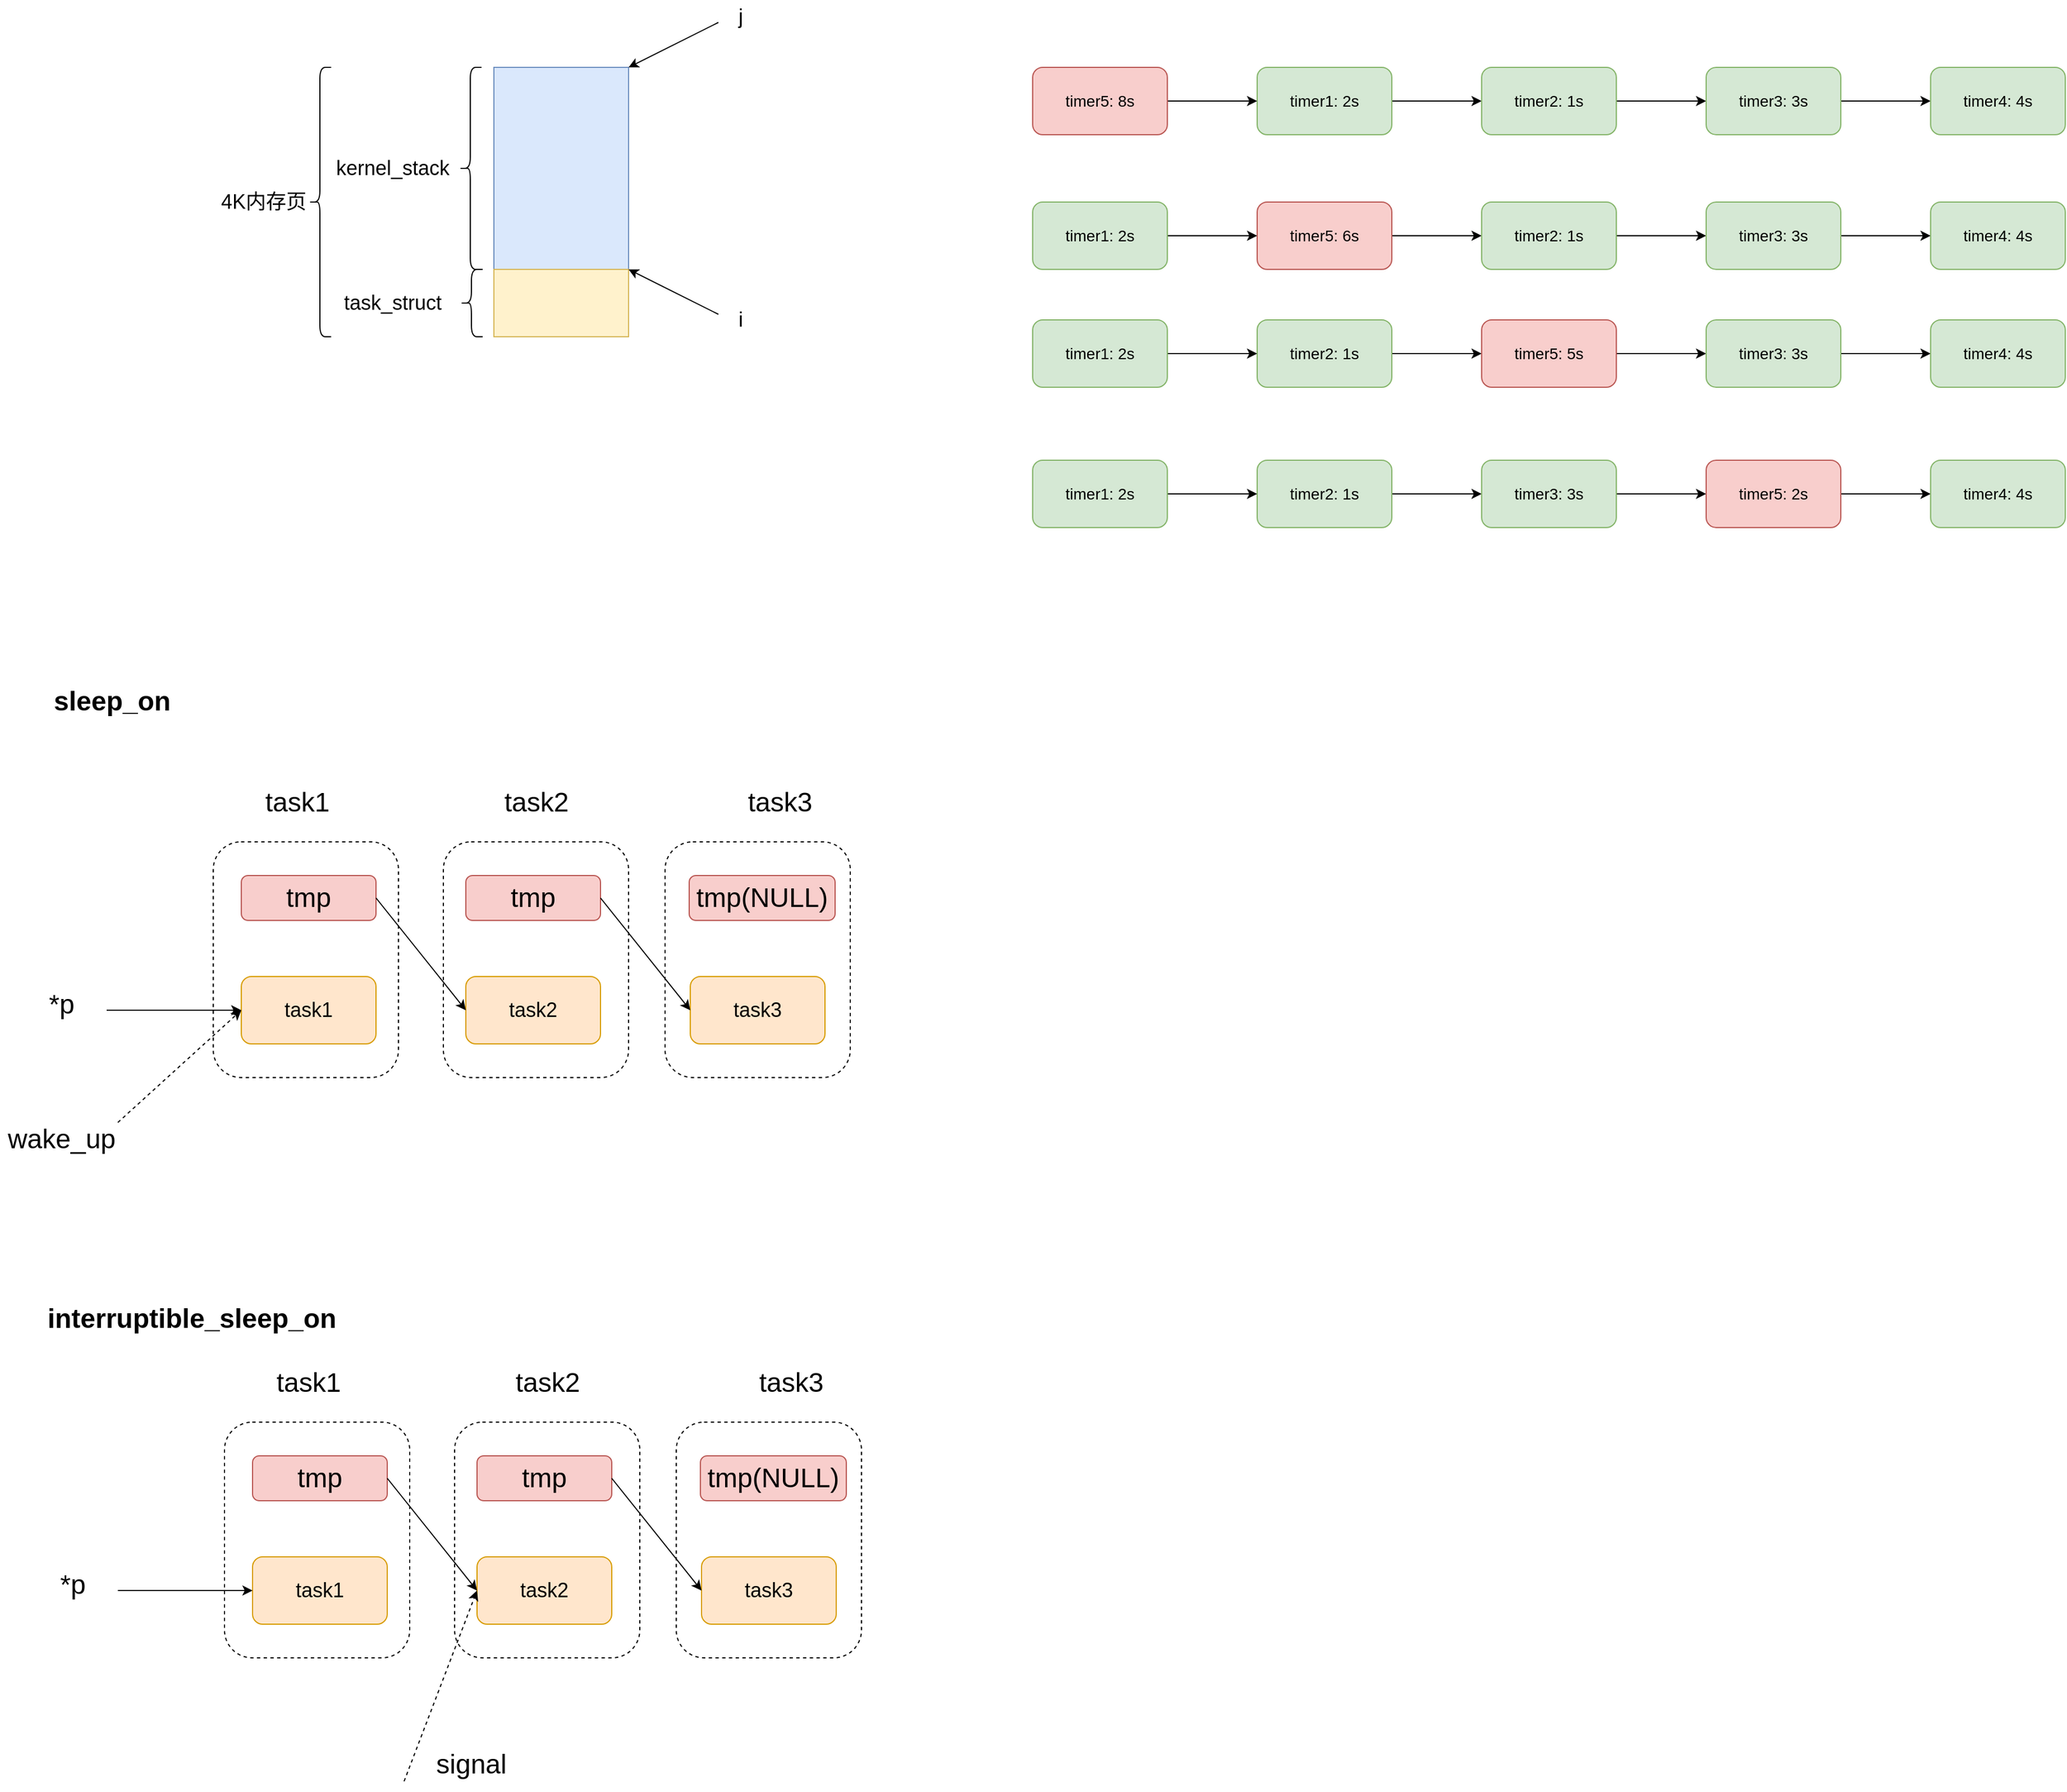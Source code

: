 <mxfile version="20.8.16" type="device"><diagram name="第 1 页" id="P_vDdWh54V5KP6KKxT9e"><mxGraphModel dx="2812" dy="1298" grid="1" gridSize="10" guides="1" tooltips="1" connect="1" arrows="1" fold="1" page="1" pageScale="1" pageWidth="827" pageHeight="1169" math="0" shadow="0"><root><mxCell id="0"/><mxCell id="1" parent="0"/><mxCell id="tsZPCWPmZ__3IeMFAeeo-15" value="" style="rounded=1;whiteSpace=wrap;html=1;fontSize=24;dashed=1;" vertex="1" parent="1"><mxGeometry x="392.5" y="850" width="165" height="210" as="geometry"/></mxCell><mxCell id="tsZPCWPmZ__3IeMFAeeo-14" value="" style="rounded=1;whiteSpace=wrap;html=1;fontSize=24;dashed=1;" vertex="1" parent="1"><mxGeometry x="195" y="850" width="165" height="210" as="geometry"/></mxCell><mxCell id="tsZPCWPmZ__3IeMFAeeo-13" value="" style="rounded=1;whiteSpace=wrap;html=1;fontSize=24;dashed=1;" vertex="1" parent="1"><mxGeometry x="-10" y="850" width="165" height="210" as="geometry"/></mxCell><mxCell id="NzWkojkTz-ZVzkL_fruN-2" value="" style="rounded=0;whiteSpace=wrap;html=1;fillColor=#dae8fc;strokeColor=#6c8ebf;" parent="1" vertex="1"><mxGeometry x="240" y="160" width="120" height="180" as="geometry"/></mxCell><mxCell id="NzWkojkTz-ZVzkL_fruN-3" value="" style="rounded=0;whiteSpace=wrap;html=1;fillColor=#fff2cc;strokeColor=#d6b656;" parent="1" vertex="1"><mxGeometry x="240" y="340" width="120" height="60" as="geometry"/></mxCell><mxCell id="NzWkojkTz-ZVzkL_fruN-4" value="" style="shape=curlyBracket;whiteSpace=wrap;html=1;rounded=1;labelPosition=left;verticalLabelPosition=middle;align=right;verticalAlign=middle;" parent="1" vertex="1"><mxGeometry x="75" y="160" width="20" height="240" as="geometry"/></mxCell><mxCell id="NzWkojkTz-ZVzkL_fruN-5" value="&lt;font style=&quot;font-size: 18px;&quot;&gt;4K内存页&lt;/font&gt;" style="text;strokeColor=none;align=center;fillColor=none;html=1;verticalAlign=middle;whiteSpace=wrap;rounded=0;" parent="1" vertex="1"><mxGeometry x="-5" y="265" width="80" height="30" as="geometry"/></mxCell><mxCell id="NzWkojkTz-ZVzkL_fruN-6" value="" style="shape=curlyBracket;whiteSpace=wrap;html=1;rounded=1;labelPosition=left;verticalLabelPosition=middle;align=right;verticalAlign=middle;fontSize=18;" parent="1" vertex="1"><mxGeometry x="210" y="340" width="20" height="60" as="geometry"/></mxCell><mxCell id="NzWkojkTz-ZVzkL_fruN-7" value="&lt;font style=&quot;font-size: 18px;&quot;&gt;task_struct&lt;/font&gt;" style="text;strokeColor=none;align=center;fillColor=none;html=1;verticalAlign=middle;whiteSpace=wrap;rounded=0;" parent="1" vertex="1"><mxGeometry x="110" y="355" width="80" height="30" as="geometry"/></mxCell><mxCell id="NzWkojkTz-ZVzkL_fruN-8" value="&lt;font style=&quot;font-size: 18px;&quot;&gt;kernel_stack&lt;/font&gt;" style="text;strokeColor=none;align=center;fillColor=none;html=1;verticalAlign=middle;whiteSpace=wrap;rounded=0;" parent="1" vertex="1"><mxGeometry x="110" y="235" width="80" height="30" as="geometry"/></mxCell><mxCell id="NzWkojkTz-ZVzkL_fruN-9" value="" style="shape=curlyBracket;whiteSpace=wrap;html=1;rounded=1;labelPosition=left;verticalLabelPosition=middle;align=right;verticalAlign=middle;fontSize=18;" parent="1" vertex="1"><mxGeometry x="209" y="160" width="20" height="180" as="geometry"/></mxCell><mxCell id="NzWkojkTz-ZVzkL_fruN-12" value="" style="endArrow=classic;html=1;rounded=0;fontSize=18;entryX=1;entryY=0;entryDx=0;entryDy=0;" parent="1" target="NzWkojkTz-ZVzkL_fruN-2" edge="1"><mxGeometry width="50" height="50" relative="1" as="geometry"><mxPoint x="440" y="120" as="sourcePoint"/><mxPoint x="550" y="120" as="targetPoint"/></mxGeometry></mxCell><mxCell id="NzWkojkTz-ZVzkL_fruN-13" value="j" style="text;strokeColor=none;align=center;fillColor=none;html=1;verticalAlign=middle;whiteSpace=wrap;rounded=0;fontSize=18;" parent="1" vertex="1"><mxGeometry x="430" y="100" width="60" height="30" as="geometry"/></mxCell><mxCell id="NzWkojkTz-ZVzkL_fruN-14" value="" style="endArrow=classic;html=1;rounded=0;fontSize=18;entryX=1;entryY=0;entryDx=0;entryDy=0;" parent="1" edge="1"><mxGeometry width="50" height="50" relative="1" as="geometry"><mxPoint x="440" y="380" as="sourcePoint"/><mxPoint x="360" y="340" as="targetPoint"/></mxGeometry></mxCell><mxCell id="NzWkojkTz-ZVzkL_fruN-15" value="i" style="text;strokeColor=none;align=center;fillColor=none;html=1;verticalAlign=middle;whiteSpace=wrap;rounded=0;fontSize=18;" parent="1" vertex="1"><mxGeometry x="430" y="370" width="60" height="30" as="geometry"/></mxCell><mxCell id="wGNv6V_R4v9UapBMaG6Q-4" style="edgeStyle=orthogonalEdgeStyle;rounded=0;orthogonalLoop=1;jettySize=auto;html=1;exitX=1;exitY=0.5;exitDx=0;exitDy=0;entryX=0;entryY=0.5;entryDx=0;entryDy=0;fontSize=14;" parent="1" source="wGNv6V_R4v9UapBMaG6Q-2" target="wGNv6V_R4v9UapBMaG6Q-3" edge="1"><mxGeometry relative="1" as="geometry"/></mxCell><mxCell id="wGNv6V_R4v9UapBMaG6Q-2" value="&lt;font style=&quot;font-size: 14px;&quot;&gt;timer1: 2s&lt;/font&gt;" style="rounded=1;whiteSpace=wrap;html=1;fillColor=#d5e8d4;strokeColor=#82b366;" parent="1" vertex="1"><mxGeometry x="920" y="160" width="120" height="60" as="geometry"/></mxCell><mxCell id="wGNv6V_R4v9UapBMaG6Q-8" style="edgeStyle=orthogonalEdgeStyle;rounded=0;orthogonalLoop=1;jettySize=auto;html=1;exitX=1;exitY=0.5;exitDx=0;exitDy=0;entryX=0;entryY=0.5;entryDx=0;entryDy=0;fontSize=14;" parent="1" source="wGNv6V_R4v9UapBMaG6Q-3" target="wGNv6V_R4v9UapBMaG6Q-6" edge="1"><mxGeometry relative="1" as="geometry"/></mxCell><mxCell id="wGNv6V_R4v9UapBMaG6Q-3" value="&lt;font style=&quot;font-size: 14px;&quot;&gt;timer2: 1s&lt;/font&gt;" style="rounded=1;whiteSpace=wrap;html=1;fillColor=#d5e8d4;strokeColor=#82b366;" parent="1" vertex="1"><mxGeometry x="1120" y="160" width="120" height="60" as="geometry"/></mxCell><mxCell id="wGNv6V_R4v9UapBMaG6Q-5" style="edgeStyle=orthogonalEdgeStyle;rounded=0;orthogonalLoop=1;jettySize=auto;html=1;exitX=1;exitY=0.5;exitDx=0;exitDy=0;entryX=0;entryY=0.5;entryDx=0;entryDy=0;fontSize=14;" parent="1" source="wGNv6V_R4v9UapBMaG6Q-6" target="wGNv6V_R4v9UapBMaG6Q-7" edge="1"><mxGeometry relative="1" as="geometry"/></mxCell><mxCell id="wGNv6V_R4v9UapBMaG6Q-6" value="&lt;font style=&quot;font-size: 14px;&quot;&gt;timer3: 3s&lt;/font&gt;" style="rounded=1;whiteSpace=wrap;html=1;fillColor=#d5e8d4;strokeColor=#82b366;" parent="1" vertex="1"><mxGeometry x="1320" y="160" width="120" height="60" as="geometry"/></mxCell><mxCell id="wGNv6V_R4v9UapBMaG6Q-7" value="&lt;font style=&quot;font-size: 14px;&quot;&gt;timer4: 4s&lt;/font&gt;" style="rounded=1;whiteSpace=wrap;html=1;fillColor=#d5e8d4;strokeColor=#82b366;" parent="1" vertex="1"><mxGeometry x="1520" y="160" width="120" height="60" as="geometry"/></mxCell><mxCell id="wGNv6V_R4v9UapBMaG6Q-10" style="edgeStyle=orthogonalEdgeStyle;rounded=0;orthogonalLoop=1;jettySize=auto;html=1;exitX=1;exitY=0.5;exitDx=0;exitDy=0;entryX=0;entryY=0.5;entryDx=0;entryDy=0;fontSize=14;" parent="1" source="wGNv6V_R4v9UapBMaG6Q-9" target="wGNv6V_R4v9UapBMaG6Q-2" edge="1"><mxGeometry relative="1" as="geometry"/></mxCell><mxCell id="wGNv6V_R4v9UapBMaG6Q-9" value="&lt;font style=&quot;font-size: 14px;&quot;&gt;timer5: 8s&lt;/font&gt;" style="rounded=1;whiteSpace=wrap;html=1;fillColor=#f8cecc;strokeColor=#b85450;" parent="1" vertex="1"><mxGeometry x="720" y="160" width="120" height="60" as="geometry"/></mxCell><mxCell id="wGNv6V_R4v9UapBMaG6Q-20" style="edgeStyle=orthogonalEdgeStyle;rounded=0;orthogonalLoop=1;jettySize=auto;html=1;exitX=1;exitY=0.5;exitDx=0;exitDy=0;entryX=0;entryY=0.5;entryDx=0;entryDy=0;fontSize=14;" parent="1" source="wGNv6V_R4v9UapBMaG6Q-21" target="wGNv6V_R4v9UapBMaG6Q-23" edge="1"><mxGeometry relative="1" as="geometry"/></mxCell><mxCell id="wGNv6V_R4v9UapBMaG6Q-21" value="&lt;font style=&quot;font-size: 14px;&quot;&gt;timer5: 6s&lt;/font&gt;" style="rounded=1;whiteSpace=wrap;html=1;fillColor=#f8cecc;strokeColor=#b85450;" parent="1" vertex="1"><mxGeometry x="920" y="280" width="120" height="60" as="geometry"/></mxCell><mxCell id="wGNv6V_R4v9UapBMaG6Q-22" style="edgeStyle=orthogonalEdgeStyle;rounded=0;orthogonalLoop=1;jettySize=auto;html=1;exitX=1;exitY=0.5;exitDx=0;exitDy=0;entryX=0;entryY=0.5;entryDx=0;entryDy=0;fontSize=14;" parent="1" source="wGNv6V_R4v9UapBMaG6Q-23" target="wGNv6V_R4v9UapBMaG6Q-25" edge="1"><mxGeometry relative="1" as="geometry"/></mxCell><mxCell id="wGNv6V_R4v9UapBMaG6Q-23" value="&lt;font style=&quot;font-size: 14px;&quot;&gt;timer2: 1s&lt;/font&gt;" style="rounded=1;whiteSpace=wrap;html=1;fillColor=#d5e8d4;strokeColor=#82b366;" parent="1" vertex="1"><mxGeometry x="1120" y="280" width="120" height="60" as="geometry"/></mxCell><mxCell id="wGNv6V_R4v9UapBMaG6Q-24" style="edgeStyle=orthogonalEdgeStyle;rounded=0;orthogonalLoop=1;jettySize=auto;html=1;exitX=1;exitY=0.5;exitDx=0;exitDy=0;entryX=0;entryY=0.5;entryDx=0;entryDy=0;fontSize=14;" parent="1" source="wGNv6V_R4v9UapBMaG6Q-25" target="wGNv6V_R4v9UapBMaG6Q-26" edge="1"><mxGeometry relative="1" as="geometry"/></mxCell><mxCell id="wGNv6V_R4v9UapBMaG6Q-25" value="&lt;font style=&quot;font-size: 14px;&quot;&gt;timer3: 3s&lt;/font&gt;" style="rounded=1;whiteSpace=wrap;html=1;fillColor=#d5e8d4;strokeColor=#82b366;" parent="1" vertex="1"><mxGeometry x="1320" y="280" width="120" height="60" as="geometry"/></mxCell><mxCell id="wGNv6V_R4v9UapBMaG6Q-26" value="&lt;font style=&quot;font-size: 14px;&quot;&gt;timer4: 4s&lt;/font&gt;" style="rounded=1;whiteSpace=wrap;html=1;fillColor=#d5e8d4;strokeColor=#82b366;" parent="1" vertex="1"><mxGeometry x="1520" y="280" width="120" height="60" as="geometry"/></mxCell><mxCell id="wGNv6V_R4v9UapBMaG6Q-27" style="edgeStyle=orthogonalEdgeStyle;rounded=0;orthogonalLoop=1;jettySize=auto;html=1;exitX=1;exitY=0.5;exitDx=0;exitDy=0;entryX=0;entryY=0.5;entryDx=0;entryDy=0;fontSize=14;" parent="1" source="wGNv6V_R4v9UapBMaG6Q-28" target="wGNv6V_R4v9UapBMaG6Q-21" edge="1"><mxGeometry relative="1" as="geometry"/></mxCell><mxCell id="wGNv6V_R4v9UapBMaG6Q-28" value="&lt;font style=&quot;font-size: 14px;&quot;&gt;timer1: 2s&lt;/font&gt;" style="rounded=1;whiteSpace=wrap;html=1;fillColor=#d5e8d4;strokeColor=#82b366;" parent="1" vertex="1"><mxGeometry x="720" y="280" width="120" height="60" as="geometry"/></mxCell><mxCell id="wGNv6V_R4v9UapBMaG6Q-29" style="edgeStyle=orthogonalEdgeStyle;rounded=0;orthogonalLoop=1;jettySize=auto;html=1;exitX=1;exitY=0.5;exitDx=0;exitDy=0;entryX=0;entryY=0.5;entryDx=0;entryDy=0;fontSize=14;" parent="1" source="wGNv6V_R4v9UapBMaG6Q-30" target="wGNv6V_R4v9UapBMaG6Q-32" edge="1"><mxGeometry relative="1" as="geometry"/></mxCell><mxCell id="wGNv6V_R4v9UapBMaG6Q-30" value="&lt;font style=&quot;font-size: 14px;&quot;&gt;timer2: 1s&lt;/font&gt;" style="rounded=1;whiteSpace=wrap;html=1;fillColor=#d5e8d4;strokeColor=#82b366;" parent="1" vertex="1"><mxGeometry x="920" y="385" width="120" height="60" as="geometry"/></mxCell><mxCell id="wGNv6V_R4v9UapBMaG6Q-31" style="edgeStyle=orthogonalEdgeStyle;rounded=0;orthogonalLoop=1;jettySize=auto;html=1;exitX=1;exitY=0.5;exitDx=0;exitDy=0;entryX=0;entryY=0.5;entryDx=0;entryDy=0;fontSize=14;" parent="1" source="wGNv6V_R4v9UapBMaG6Q-32" target="wGNv6V_R4v9UapBMaG6Q-34" edge="1"><mxGeometry relative="1" as="geometry"/></mxCell><mxCell id="wGNv6V_R4v9UapBMaG6Q-32" value="&lt;font style=&quot;font-size: 14px;&quot;&gt;timer5: 5s&lt;/font&gt;" style="rounded=1;whiteSpace=wrap;html=1;fillColor=#f8cecc;strokeColor=#b85450;" parent="1" vertex="1"><mxGeometry x="1120" y="385" width="120" height="60" as="geometry"/></mxCell><mxCell id="wGNv6V_R4v9UapBMaG6Q-33" style="edgeStyle=orthogonalEdgeStyle;rounded=0;orthogonalLoop=1;jettySize=auto;html=1;exitX=1;exitY=0.5;exitDx=0;exitDy=0;entryX=0;entryY=0.5;entryDx=0;entryDy=0;fontSize=14;" parent="1" source="wGNv6V_R4v9UapBMaG6Q-34" target="wGNv6V_R4v9UapBMaG6Q-35" edge="1"><mxGeometry relative="1" as="geometry"/></mxCell><mxCell id="wGNv6V_R4v9UapBMaG6Q-34" value="&lt;font style=&quot;font-size: 14px;&quot;&gt;timer3: 3s&lt;/font&gt;" style="rounded=1;whiteSpace=wrap;html=1;fillColor=#d5e8d4;strokeColor=#82b366;" parent="1" vertex="1"><mxGeometry x="1320" y="385" width="120" height="60" as="geometry"/></mxCell><mxCell id="wGNv6V_R4v9UapBMaG6Q-35" value="&lt;font style=&quot;font-size: 14px;&quot;&gt;timer4: 4s&lt;/font&gt;" style="rounded=1;whiteSpace=wrap;html=1;fillColor=#d5e8d4;strokeColor=#82b366;" parent="1" vertex="1"><mxGeometry x="1520" y="385" width="120" height="60" as="geometry"/></mxCell><mxCell id="wGNv6V_R4v9UapBMaG6Q-36" style="edgeStyle=orthogonalEdgeStyle;rounded=0;orthogonalLoop=1;jettySize=auto;html=1;exitX=1;exitY=0.5;exitDx=0;exitDy=0;entryX=0;entryY=0.5;entryDx=0;entryDy=0;fontSize=14;" parent="1" source="wGNv6V_R4v9UapBMaG6Q-37" target="wGNv6V_R4v9UapBMaG6Q-30" edge="1"><mxGeometry relative="1" as="geometry"/></mxCell><mxCell id="wGNv6V_R4v9UapBMaG6Q-37" value="&lt;font style=&quot;font-size: 14px;&quot;&gt;timer1: 2s&lt;/font&gt;" style="rounded=1;whiteSpace=wrap;html=1;fillColor=#d5e8d4;strokeColor=#82b366;" parent="1" vertex="1"><mxGeometry x="720" y="385" width="120" height="60" as="geometry"/></mxCell><mxCell id="wGNv6V_R4v9UapBMaG6Q-38" style="edgeStyle=orthogonalEdgeStyle;rounded=0;orthogonalLoop=1;jettySize=auto;html=1;exitX=1;exitY=0.5;exitDx=0;exitDy=0;entryX=0;entryY=0.5;entryDx=0;entryDy=0;fontSize=14;" parent="1" source="wGNv6V_R4v9UapBMaG6Q-39" target="wGNv6V_R4v9UapBMaG6Q-41" edge="1"><mxGeometry relative="1" as="geometry"/></mxCell><mxCell id="wGNv6V_R4v9UapBMaG6Q-39" value="&lt;font style=&quot;font-size: 14px;&quot;&gt;timer2: 1s&lt;/font&gt;" style="rounded=1;whiteSpace=wrap;html=1;fillColor=#d5e8d4;strokeColor=#82b366;" parent="1" vertex="1"><mxGeometry x="920" y="510" width="120" height="60" as="geometry"/></mxCell><mxCell id="wGNv6V_R4v9UapBMaG6Q-40" style="edgeStyle=orthogonalEdgeStyle;rounded=0;orthogonalLoop=1;jettySize=auto;html=1;exitX=1;exitY=0.5;exitDx=0;exitDy=0;entryX=0;entryY=0.5;entryDx=0;entryDy=0;fontSize=14;" parent="1" source="wGNv6V_R4v9UapBMaG6Q-41" target="wGNv6V_R4v9UapBMaG6Q-43" edge="1"><mxGeometry relative="1" as="geometry"/></mxCell><mxCell id="wGNv6V_R4v9UapBMaG6Q-41" value="&lt;font style=&quot;font-size: 14px;&quot;&gt;timer3: 3s&lt;/font&gt;" style="rounded=1;whiteSpace=wrap;html=1;fillColor=#d5e8d4;strokeColor=#82b366;" parent="1" vertex="1"><mxGeometry x="1120" y="510" width="120" height="60" as="geometry"/></mxCell><mxCell id="wGNv6V_R4v9UapBMaG6Q-42" style="edgeStyle=orthogonalEdgeStyle;rounded=0;orthogonalLoop=1;jettySize=auto;html=1;exitX=1;exitY=0.5;exitDx=0;exitDy=0;entryX=0;entryY=0.5;entryDx=0;entryDy=0;fontSize=14;" parent="1" source="wGNv6V_R4v9UapBMaG6Q-43" target="wGNv6V_R4v9UapBMaG6Q-44" edge="1"><mxGeometry relative="1" as="geometry"/></mxCell><mxCell id="wGNv6V_R4v9UapBMaG6Q-43" value="&lt;font style=&quot;font-size: 14px;&quot;&gt;timer5: 2s&lt;/font&gt;" style="rounded=1;whiteSpace=wrap;html=1;fillColor=#f8cecc;strokeColor=#b85450;" parent="1" vertex="1"><mxGeometry x="1320" y="510" width="120" height="60" as="geometry"/></mxCell><mxCell id="wGNv6V_R4v9UapBMaG6Q-44" value="&lt;font style=&quot;font-size: 14px;&quot;&gt;timer4: 4s&lt;/font&gt;" style="rounded=1;whiteSpace=wrap;html=1;fillColor=#d5e8d4;strokeColor=#82b366;" parent="1" vertex="1"><mxGeometry x="1520" y="510" width="120" height="60" as="geometry"/></mxCell><mxCell id="wGNv6V_R4v9UapBMaG6Q-45" style="edgeStyle=orthogonalEdgeStyle;rounded=0;orthogonalLoop=1;jettySize=auto;html=1;exitX=1;exitY=0.5;exitDx=0;exitDy=0;entryX=0;entryY=0.5;entryDx=0;entryDy=0;fontSize=14;" parent="1" source="wGNv6V_R4v9UapBMaG6Q-46" target="wGNv6V_R4v9UapBMaG6Q-39" edge="1"><mxGeometry relative="1" as="geometry"/></mxCell><mxCell id="wGNv6V_R4v9UapBMaG6Q-46" value="&lt;font style=&quot;font-size: 14px;&quot;&gt;timer1: 2s&lt;/font&gt;" style="rounded=1;whiteSpace=wrap;html=1;fillColor=#d5e8d4;strokeColor=#82b366;" parent="1" vertex="1"><mxGeometry x="720" y="510" width="120" height="60" as="geometry"/></mxCell><mxCell id="tsZPCWPmZ__3IeMFAeeo-1" value="&lt;font style=&quot;font-size: 18px;&quot;&gt;task1&lt;/font&gt;" style="rounded=1;whiteSpace=wrap;html=1;fillColor=#ffe6cc;strokeColor=#d79b00;" vertex="1" parent="1"><mxGeometry x="15" y="970" width="120" height="60" as="geometry"/></mxCell><mxCell id="tsZPCWPmZ__3IeMFAeeo-2" value="&lt;font style=&quot;font-size: 18px;&quot;&gt;task2&lt;/font&gt;" style="rounded=1;whiteSpace=wrap;html=1;fillColor=#ffe6cc;strokeColor=#d79b00;" vertex="1" parent="1"><mxGeometry x="215" y="970" width="120" height="60" as="geometry"/></mxCell><mxCell id="tsZPCWPmZ__3IeMFAeeo-3" value="&lt;font style=&quot;font-size: 18px;&quot;&gt;task3&lt;/font&gt;" style="rounded=1;whiteSpace=wrap;html=1;fillColor=#ffe6cc;strokeColor=#d79b00;" vertex="1" parent="1"><mxGeometry x="415" y="970" width="120" height="60" as="geometry"/></mxCell><mxCell id="tsZPCWPmZ__3IeMFAeeo-6" value="" style="endArrow=classic;html=1;rounded=0;fontSize=18;entryX=0;entryY=0.5;entryDx=0;entryDy=0;" edge="1" parent="1" target="tsZPCWPmZ__3IeMFAeeo-1"><mxGeometry width="50" height="50" relative="1" as="geometry"><mxPoint x="-105" y="1000" as="sourcePoint"/><mxPoint x="15" y="880" as="targetPoint"/></mxGeometry></mxCell><mxCell id="tsZPCWPmZ__3IeMFAeeo-7" value="&lt;font style=&quot;font-size: 24px;&quot;&gt;*p&lt;/font&gt;" style="text;strokeColor=none;align=center;fillColor=none;html=1;verticalAlign=middle;whiteSpace=wrap;rounded=0;fontSize=18;" vertex="1" parent="1"><mxGeometry x="-175" y="980" width="60" height="30" as="geometry"/></mxCell><mxCell id="tsZPCWPmZ__3IeMFAeeo-8" value="tmp" style="rounded=1;whiteSpace=wrap;html=1;fontSize=24;fillColor=#f8cecc;strokeColor=#b85450;" vertex="1" parent="1"><mxGeometry x="15" y="880" width="120" height="40" as="geometry"/></mxCell><mxCell id="tsZPCWPmZ__3IeMFAeeo-10" value="" style="endArrow=classic;html=1;rounded=0;fontSize=24;exitX=1;exitY=0.5;exitDx=0;exitDy=0;entryX=0;entryY=0.5;entryDx=0;entryDy=0;" edge="1" parent="1" source="tsZPCWPmZ__3IeMFAeeo-8" target="tsZPCWPmZ__3IeMFAeeo-2"><mxGeometry width="50" height="50" relative="1" as="geometry"><mxPoint x="205" y="930" as="sourcePoint"/><mxPoint x="255" y="880" as="targetPoint"/></mxGeometry></mxCell><mxCell id="tsZPCWPmZ__3IeMFAeeo-11" value="tmp" style="rounded=1;whiteSpace=wrap;html=1;fontSize=24;fillColor=#f8cecc;strokeColor=#b85450;" vertex="1" parent="1"><mxGeometry x="215" y="880" width="120" height="40" as="geometry"/></mxCell><mxCell id="tsZPCWPmZ__3IeMFAeeo-12" value="" style="endArrow=classic;html=1;rounded=0;fontSize=24;exitX=1;exitY=0.5;exitDx=0;exitDy=0;entryX=0;entryY=0.5;entryDx=0;entryDy=0;" edge="1" parent="1" source="tsZPCWPmZ__3IeMFAeeo-11" target="tsZPCWPmZ__3IeMFAeeo-3"><mxGeometry width="50" height="50" relative="1" as="geometry"><mxPoint x="389" y="900" as="sourcePoint"/><mxPoint x="469" y="1005" as="targetPoint"/></mxGeometry></mxCell><mxCell id="tsZPCWPmZ__3IeMFAeeo-16" value="tmp(NULL)" style="rounded=1;whiteSpace=wrap;html=1;fontSize=24;fillColor=#f8cecc;strokeColor=#b85450;" vertex="1" parent="1"><mxGeometry x="414" y="880" width="130" height="40" as="geometry"/></mxCell><mxCell id="tsZPCWPmZ__3IeMFAeeo-19" value="task1" style="text;strokeColor=none;align=center;fillColor=none;html=1;verticalAlign=middle;whiteSpace=wrap;rounded=0;fontSize=24;" vertex="1" parent="1"><mxGeometry x="35" y="800" width="60" height="30" as="geometry"/></mxCell><mxCell id="tsZPCWPmZ__3IeMFAeeo-20" value="task2" style="text;strokeColor=none;align=center;fillColor=none;html=1;verticalAlign=middle;whiteSpace=wrap;rounded=0;fontSize=24;" vertex="1" parent="1"><mxGeometry x="247.5" y="800" width="60" height="30" as="geometry"/></mxCell><mxCell id="tsZPCWPmZ__3IeMFAeeo-21" value="task3" style="text;strokeColor=none;align=center;fillColor=none;html=1;verticalAlign=middle;whiteSpace=wrap;rounded=0;fontSize=24;" vertex="1" parent="1"><mxGeometry x="465" y="800" width="60" height="30" as="geometry"/></mxCell><mxCell id="tsZPCWPmZ__3IeMFAeeo-22" value="" style="endArrow=classic;html=1;rounded=0;fontSize=24;entryX=0;entryY=0.5;entryDx=0;entryDy=0;dashed=1;" edge="1" parent="1" target="tsZPCWPmZ__3IeMFAeeo-1"><mxGeometry width="50" height="50" relative="1" as="geometry"><mxPoint x="-95" y="1100" as="sourcePoint"/><mxPoint x="-45" y="1050" as="targetPoint"/></mxGeometry></mxCell><mxCell id="tsZPCWPmZ__3IeMFAeeo-23" value="&lt;font style=&quot;font-size: 24px;&quot;&gt;wake_up&lt;/font&gt;" style="text;strokeColor=none;align=center;fillColor=none;html=1;verticalAlign=middle;whiteSpace=wrap;rounded=0;fontSize=18;" vertex="1" parent="1"><mxGeometry x="-200" y="1100" width="110" height="30" as="geometry"/></mxCell><mxCell id="tsZPCWPmZ__3IeMFAeeo-24" value="" style="rounded=1;whiteSpace=wrap;html=1;fontSize=24;dashed=1;" vertex="1" parent="1"><mxGeometry x="402.5" y="1367" width="165" height="210" as="geometry"/></mxCell><mxCell id="tsZPCWPmZ__3IeMFAeeo-25" value="" style="rounded=1;whiteSpace=wrap;html=1;fontSize=24;dashed=1;" vertex="1" parent="1"><mxGeometry x="205" y="1367" width="165" height="210" as="geometry"/></mxCell><mxCell id="tsZPCWPmZ__3IeMFAeeo-26" value="" style="rounded=1;whiteSpace=wrap;html=1;fontSize=24;dashed=1;" vertex="1" parent="1"><mxGeometry y="1367" width="165" height="210" as="geometry"/></mxCell><mxCell id="tsZPCWPmZ__3IeMFAeeo-27" value="&lt;font style=&quot;font-size: 18px;&quot;&gt;task1&lt;/font&gt;" style="rounded=1;whiteSpace=wrap;html=1;fillColor=#ffe6cc;strokeColor=#d79b00;" vertex="1" parent="1"><mxGeometry x="25" y="1487" width="120" height="60" as="geometry"/></mxCell><mxCell id="tsZPCWPmZ__3IeMFAeeo-28" value="&lt;font style=&quot;font-size: 18px;&quot;&gt;task2&lt;/font&gt;" style="rounded=1;whiteSpace=wrap;html=1;fillColor=#ffe6cc;strokeColor=#d79b00;" vertex="1" parent="1"><mxGeometry x="225" y="1487" width="120" height="60" as="geometry"/></mxCell><mxCell id="tsZPCWPmZ__3IeMFAeeo-29" value="&lt;font style=&quot;font-size: 18px;&quot;&gt;task3&lt;/font&gt;" style="rounded=1;whiteSpace=wrap;html=1;fillColor=#ffe6cc;strokeColor=#d79b00;" vertex="1" parent="1"><mxGeometry x="425" y="1487" width="120" height="60" as="geometry"/></mxCell><mxCell id="tsZPCWPmZ__3IeMFAeeo-30" value="" style="endArrow=classic;html=1;rounded=0;fontSize=18;entryX=0;entryY=0.5;entryDx=0;entryDy=0;" edge="1" parent="1" target="tsZPCWPmZ__3IeMFAeeo-27"><mxGeometry width="50" height="50" relative="1" as="geometry"><mxPoint x="-95" y="1517" as="sourcePoint"/><mxPoint x="25" y="1397" as="targetPoint"/></mxGeometry></mxCell><mxCell id="tsZPCWPmZ__3IeMFAeeo-31" value="&lt;font style=&quot;font-size: 24px;&quot;&gt;*p&lt;/font&gt;" style="text;strokeColor=none;align=center;fillColor=none;html=1;verticalAlign=middle;whiteSpace=wrap;rounded=0;fontSize=18;" vertex="1" parent="1"><mxGeometry x="-165" y="1497" width="60" height="30" as="geometry"/></mxCell><mxCell id="tsZPCWPmZ__3IeMFAeeo-32" value="tmp" style="rounded=1;whiteSpace=wrap;html=1;fontSize=24;fillColor=#f8cecc;strokeColor=#b85450;" vertex="1" parent="1"><mxGeometry x="25" y="1397" width="120" height="40" as="geometry"/></mxCell><mxCell id="tsZPCWPmZ__3IeMFAeeo-33" value="" style="endArrow=classic;html=1;rounded=0;fontSize=24;exitX=1;exitY=0.5;exitDx=0;exitDy=0;entryX=0;entryY=0.5;entryDx=0;entryDy=0;" edge="1" parent="1" source="tsZPCWPmZ__3IeMFAeeo-32" target="tsZPCWPmZ__3IeMFAeeo-28"><mxGeometry width="50" height="50" relative="1" as="geometry"><mxPoint x="215" y="1447" as="sourcePoint"/><mxPoint x="265" y="1397" as="targetPoint"/></mxGeometry></mxCell><mxCell id="tsZPCWPmZ__3IeMFAeeo-34" value="tmp" style="rounded=1;whiteSpace=wrap;html=1;fontSize=24;fillColor=#f8cecc;strokeColor=#b85450;" vertex="1" parent="1"><mxGeometry x="225" y="1397" width="120" height="40" as="geometry"/></mxCell><mxCell id="tsZPCWPmZ__3IeMFAeeo-35" value="" style="endArrow=classic;html=1;rounded=0;fontSize=24;exitX=1;exitY=0.5;exitDx=0;exitDy=0;entryX=0;entryY=0.5;entryDx=0;entryDy=0;" edge="1" parent="1" source="tsZPCWPmZ__3IeMFAeeo-34" target="tsZPCWPmZ__3IeMFAeeo-29"><mxGeometry width="50" height="50" relative="1" as="geometry"><mxPoint x="399" y="1417" as="sourcePoint"/><mxPoint x="479" y="1522" as="targetPoint"/></mxGeometry></mxCell><mxCell id="tsZPCWPmZ__3IeMFAeeo-36" value="tmp(NULL)" style="rounded=1;whiteSpace=wrap;html=1;fontSize=24;fillColor=#f8cecc;strokeColor=#b85450;" vertex="1" parent="1"><mxGeometry x="424" y="1397" width="130" height="40" as="geometry"/></mxCell><mxCell id="tsZPCWPmZ__3IeMFAeeo-37" value="task1" style="text;strokeColor=none;align=center;fillColor=none;html=1;verticalAlign=middle;whiteSpace=wrap;rounded=0;fontSize=24;" vertex="1" parent="1"><mxGeometry x="45" y="1317" width="60" height="30" as="geometry"/></mxCell><mxCell id="tsZPCWPmZ__3IeMFAeeo-38" value="task2" style="text;strokeColor=none;align=center;fillColor=none;html=1;verticalAlign=middle;whiteSpace=wrap;rounded=0;fontSize=24;" vertex="1" parent="1"><mxGeometry x="257.5" y="1317" width="60" height="30" as="geometry"/></mxCell><mxCell id="tsZPCWPmZ__3IeMFAeeo-39" value="task3" style="text;strokeColor=none;align=center;fillColor=none;html=1;verticalAlign=middle;whiteSpace=wrap;rounded=0;fontSize=24;" vertex="1" parent="1"><mxGeometry x="475" y="1317" width="60" height="30" as="geometry"/></mxCell><mxCell id="tsZPCWPmZ__3IeMFAeeo-42" value="" style="endArrow=classic;html=1;rounded=0;dashed=1;fontSize=24;entryX=0;entryY=0.5;entryDx=0;entryDy=0;" edge="1" parent="1" target="tsZPCWPmZ__3IeMFAeeo-28"><mxGeometry width="50" height="50" relative="1" as="geometry"><mxPoint x="160" y="1687" as="sourcePoint"/><mxPoint x="180" y="1707" as="targetPoint"/></mxGeometry></mxCell><mxCell id="tsZPCWPmZ__3IeMFAeeo-43" value="signal" style="text;strokeColor=none;align=center;fillColor=none;html=1;verticalAlign=middle;whiteSpace=wrap;rounded=0;fontSize=24;" vertex="1" parent="1"><mxGeometry x="180" y="1657" width="80" height="30" as="geometry"/></mxCell><mxCell id="tsZPCWPmZ__3IeMFAeeo-44" value="&lt;font style=&quot;font-size: 24px;&quot;&gt;&lt;b style=&quot;&quot;&gt;sleep_on&lt;/b&gt;&lt;/font&gt;" style="text;strokeColor=none;align=center;fillColor=none;html=1;verticalAlign=middle;whiteSpace=wrap;rounded=0;fontSize=24;" vertex="1" parent="1"><mxGeometry x="-130" y="710" width="60" height="30" as="geometry"/></mxCell><mxCell id="tsZPCWPmZ__3IeMFAeeo-45" value="&lt;font style=&quot;font-size: 24px;&quot;&gt;&lt;b style=&quot;&quot;&gt;interruptible_sleep_on&lt;/b&gt;&lt;/font&gt;" style="text;strokeColor=none;align=center;fillColor=none;html=1;verticalAlign=middle;whiteSpace=wrap;rounded=0;fontSize=24;" vertex="1" parent="1"><mxGeometry x="-59" y="1260" width="60" height="30" as="geometry"/></mxCell></root></mxGraphModel></diagram></mxfile>